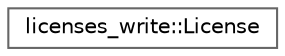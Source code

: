 digraph "类继承关系图"
{
 // LATEX_PDF_SIZE
  bgcolor="transparent";
  edge [fontname=Helvetica,fontsize=10,labelfontname=Helvetica,labelfontsize=10];
  node [fontname=Helvetica,fontsize=10,shape=box,height=0.2,width=0.4];
  rankdir="LR";
  Node0 [id="Node000000",label="licenses_write::License",height=0.2,width=0.4,color="grey40", fillcolor="white", style="filled",URL="$structlicenses__write_1_1_license.html",tooltip=" "];
}
